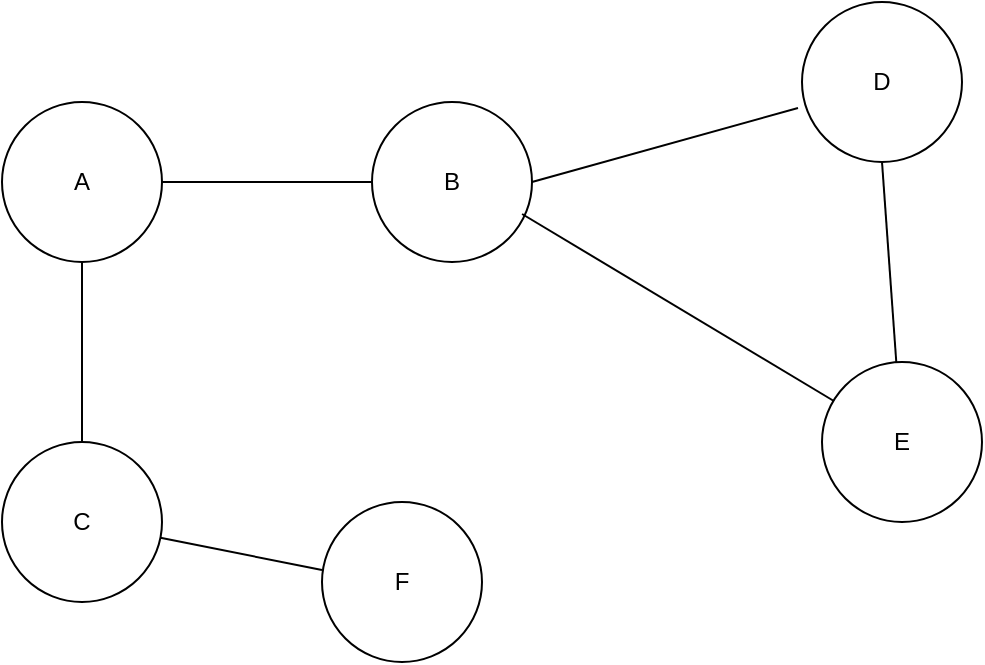 <mxfile version="20.3.0" type="device" pages="2"><diagram id="IUo0Qvbard9N0n3iN0oN" name="Page-1"><mxGraphModel dx="914" dy="672" grid="1" gridSize="10" guides="1" tooltips="1" connect="1" arrows="1" fold="1" page="1" pageScale="1" pageWidth="850" pageHeight="1100" math="0" shadow="0"><root><mxCell id="0"/><mxCell id="1" parent="0"/><mxCell id="gPFapEOIlc4OszVSimRJ-1" value="A" style="ellipse;whiteSpace=wrap;html=1;aspect=fixed;" vertex="1" parent="1"><mxGeometry x="160" y="170" width="80" height="80" as="geometry"/></mxCell><mxCell id="gPFapEOIlc4OszVSimRJ-2" value="B" style="ellipse;whiteSpace=wrap;html=1;aspect=fixed;" vertex="1" parent="1"><mxGeometry x="345" y="170" width="80" height="80" as="geometry"/></mxCell><mxCell id="gPFapEOIlc4OszVSimRJ-3" value="" style="endArrow=none;html=1;rounded=0;" edge="1" parent="1" source="gPFapEOIlc4OszVSimRJ-1" target="gPFapEOIlc4OszVSimRJ-2"><mxGeometry width="50" height="50" relative="1" as="geometry"><mxPoint x="400" y="400" as="sourcePoint"/><mxPoint x="450" y="350" as="targetPoint"/></mxGeometry></mxCell><mxCell id="gPFapEOIlc4OszVSimRJ-4" value="C" style="ellipse;whiteSpace=wrap;html=1;aspect=fixed;" vertex="1" parent="1"><mxGeometry x="160" y="340" width="80" height="80" as="geometry"/></mxCell><mxCell id="gPFapEOIlc4OszVSimRJ-5" value="" style="endArrow=none;html=1;rounded=0;" edge="1" parent="1" source="gPFapEOIlc4OszVSimRJ-4" target="gPFapEOIlc4OszVSimRJ-1"><mxGeometry width="50" height="50" relative="1" as="geometry"><mxPoint x="400" y="400" as="sourcePoint"/><mxPoint x="450" y="350" as="targetPoint"/></mxGeometry></mxCell><mxCell id="gPFapEOIlc4OszVSimRJ-6" value="D" style="ellipse;whiteSpace=wrap;html=1;aspect=fixed;" vertex="1" parent="1"><mxGeometry x="560" y="120" width="80" height="80" as="geometry"/></mxCell><mxCell id="gPFapEOIlc4OszVSimRJ-7" value="E" style="ellipse;whiteSpace=wrap;html=1;aspect=fixed;" vertex="1" parent="1"><mxGeometry x="570" y="300" width="80" height="80" as="geometry"/></mxCell><mxCell id="gPFapEOIlc4OszVSimRJ-8" value="" style="endArrow=none;html=1;rounded=0;entryX=-0.025;entryY=0.663;entryDx=0;entryDy=0;entryPerimeter=0;exitX=1;exitY=0.5;exitDx=0;exitDy=0;" edge="1" parent="1" source="gPFapEOIlc4OszVSimRJ-2" target="gPFapEOIlc4OszVSimRJ-6"><mxGeometry width="50" height="50" relative="1" as="geometry"><mxPoint x="400" y="400" as="sourcePoint"/><mxPoint x="450" y="350" as="targetPoint"/></mxGeometry></mxCell><mxCell id="gPFapEOIlc4OszVSimRJ-9" value="" style="endArrow=none;html=1;rounded=0;exitX=0.938;exitY=0.7;exitDx=0;exitDy=0;exitPerimeter=0;" edge="1" parent="1" source="gPFapEOIlc4OszVSimRJ-2" target="gPFapEOIlc4OszVSimRJ-7"><mxGeometry width="50" height="50" relative="1" as="geometry"><mxPoint x="400" y="400" as="sourcePoint"/><mxPoint x="450" y="350" as="targetPoint"/></mxGeometry></mxCell><mxCell id="gPFapEOIlc4OszVSimRJ-10" value="F" style="ellipse;whiteSpace=wrap;html=1;aspect=fixed;" vertex="1" parent="1"><mxGeometry x="320" y="370" width="80" height="80" as="geometry"/></mxCell><mxCell id="gPFapEOIlc4OszVSimRJ-11" value="" style="endArrow=none;html=1;rounded=0;exitX=0;exitY=0.425;exitDx=0;exitDy=0;exitPerimeter=0;" edge="1" parent="1" source="gPFapEOIlc4OszVSimRJ-10" target="gPFapEOIlc4OszVSimRJ-4"><mxGeometry width="50" height="50" relative="1" as="geometry"><mxPoint x="400" y="400" as="sourcePoint"/><mxPoint x="450" y="350" as="targetPoint"/></mxGeometry></mxCell><mxCell id="gPFapEOIlc4OszVSimRJ-12" value="" style="endArrow=none;html=1;rounded=0;entryX=0.5;entryY=1;entryDx=0;entryDy=0;" edge="1" parent="1" source="gPFapEOIlc4OszVSimRJ-7" target="gPFapEOIlc4OszVSimRJ-6"><mxGeometry width="50" height="50" relative="1" as="geometry"><mxPoint x="400" y="400" as="sourcePoint"/><mxPoint x="450" y="350" as="targetPoint"/></mxGeometry></mxCell></root></mxGraphModel></diagram><diagram name="MST" id="FiRw0koJGejo7JA4TD5_"><mxGraphModel dx="914" dy="672" grid="1" gridSize="10" guides="1" tooltips="1" connect="1" arrows="1" fold="1" page="1" pageScale="1" pageWidth="850" pageHeight="1100" math="0" shadow="0"><root><mxCell id="eJd25iZ-OKLz2rF68Efs-0"/><mxCell id="eJd25iZ-OKLz2rF68Efs-1" parent="eJd25iZ-OKLz2rF68Efs-0"/><mxCell id="eJd25iZ-OKLz2rF68Efs-2" value="A" style="ellipse;whiteSpace=wrap;html=1;aspect=fixed;" vertex="1" parent="eJd25iZ-OKLz2rF68Efs-1"><mxGeometry x="160" y="170" width="80" height="80" as="geometry"/></mxCell><mxCell id="eJd25iZ-OKLz2rF68Efs-3" value="B" style="ellipse;whiteSpace=wrap;html=1;aspect=fixed;" vertex="1" parent="eJd25iZ-OKLz2rF68Efs-1"><mxGeometry x="345" y="170" width="80" height="80" as="geometry"/></mxCell><mxCell id="eJd25iZ-OKLz2rF68Efs-4" value="" style="endArrow=none;html=1;rounded=0;" edge="1" parent="eJd25iZ-OKLz2rF68Efs-1" source="eJd25iZ-OKLz2rF68Efs-2" target="eJd25iZ-OKLz2rF68Efs-3"><mxGeometry width="50" height="50" relative="1" as="geometry"><mxPoint x="400" y="400" as="sourcePoint"/><mxPoint x="450" y="350" as="targetPoint"/></mxGeometry></mxCell><mxCell id="eJd25iZ-OKLz2rF68Efs-5" value="C" style="ellipse;whiteSpace=wrap;html=1;aspect=fixed;" vertex="1" parent="eJd25iZ-OKLz2rF68Efs-1"><mxGeometry x="160" y="340" width="80" height="80" as="geometry"/></mxCell><mxCell id="eJd25iZ-OKLz2rF68Efs-6" value="" style="endArrow=none;html=1;rounded=0;" edge="1" parent="eJd25iZ-OKLz2rF68Efs-1" source="eJd25iZ-OKLz2rF68Efs-5" target="eJd25iZ-OKLz2rF68Efs-2"><mxGeometry width="50" height="50" relative="1" as="geometry"><mxPoint x="400" y="400" as="sourcePoint"/><mxPoint x="450" y="350" as="targetPoint"/></mxGeometry></mxCell><mxCell id="eJd25iZ-OKLz2rF68Efs-7" value="D" style="ellipse;whiteSpace=wrap;html=1;aspect=fixed;" vertex="1" parent="eJd25iZ-OKLz2rF68Efs-1"><mxGeometry x="560" y="120" width="80" height="80" as="geometry"/></mxCell><mxCell id="eJd25iZ-OKLz2rF68Efs-8" value="E" style="ellipse;whiteSpace=wrap;html=1;aspect=fixed;" vertex="1" parent="eJd25iZ-OKLz2rF68Efs-1"><mxGeometry x="570" y="300" width="80" height="80" as="geometry"/></mxCell><mxCell id="eJd25iZ-OKLz2rF68Efs-9" value="" style="endArrow=none;html=1;rounded=0;entryX=-0.025;entryY=0.663;entryDx=0;entryDy=0;entryPerimeter=0;exitX=1;exitY=0.5;exitDx=0;exitDy=0;" edge="1" parent="eJd25iZ-OKLz2rF68Efs-1" source="eJd25iZ-OKLz2rF68Efs-3" target="eJd25iZ-OKLz2rF68Efs-7"><mxGeometry width="50" height="50" relative="1" as="geometry"><mxPoint x="400" y="400" as="sourcePoint"/><mxPoint x="450" y="350" as="targetPoint"/></mxGeometry></mxCell><mxCell id="eJd25iZ-OKLz2rF68Efs-10" value="" style="endArrow=none;html=1;rounded=0;exitX=0.938;exitY=0.7;exitDx=0;exitDy=0;exitPerimeter=0;" edge="1" parent="eJd25iZ-OKLz2rF68Efs-1" source="eJd25iZ-OKLz2rF68Efs-3" target="eJd25iZ-OKLz2rF68Efs-8"><mxGeometry width="50" height="50" relative="1" as="geometry"><mxPoint x="400" y="400" as="sourcePoint"/><mxPoint x="450" y="350" as="targetPoint"/></mxGeometry></mxCell><mxCell id="eJd25iZ-OKLz2rF68Efs-11" value="F" style="ellipse;whiteSpace=wrap;html=1;aspect=fixed;" vertex="1" parent="eJd25iZ-OKLz2rF68Efs-1"><mxGeometry x="320" y="370" width="80" height="80" as="geometry"/></mxCell><mxCell id="eJd25iZ-OKLz2rF68Efs-12" value="" style="endArrow=none;html=1;rounded=0;exitX=0;exitY=0.425;exitDx=0;exitDy=0;exitPerimeter=0;" edge="1" parent="eJd25iZ-OKLz2rF68Efs-1" source="eJd25iZ-OKLz2rF68Efs-11" target="eJd25iZ-OKLz2rF68Efs-5"><mxGeometry width="50" height="50" relative="1" as="geometry"><mxPoint x="400" y="400" as="sourcePoint"/><mxPoint x="450" y="350" as="targetPoint"/></mxGeometry></mxCell><mxCell id="eJd25iZ-OKLz2rF68Efs-13" value="" style="endArrow=none;html=1;rounded=0;entryX=0.5;entryY=1;entryDx=0;entryDy=0;" edge="1" parent="eJd25iZ-OKLz2rF68Efs-1" source="eJd25iZ-OKLz2rF68Efs-8" target="eJd25iZ-OKLz2rF68Efs-7"><mxGeometry width="50" height="50" relative="1" as="geometry"><mxPoint x="400" y="400" as="sourcePoint"/><mxPoint x="450" y="350" as="targetPoint"/></mxGeometry></mxCell><mxCell id="BXPJqnobrQgwHKptNvJ2-0" value="5" style="text;html=1;strokeColor=none;fillColor=none;align=center;verticalAlign=middle;whiteSpace=wrap;rounded=0;" vertex="1" parent="eJd25iZ-OKLz2rF68Efs-1"><mxGeometry x="260" y="170" width="60" height="30" as="geometry"/></mxCell><mxCell id="BXPJqnobrQgwHKptNvJ2-1" value="1" style="text;html=1;strokeColor=none;fillColor=none;align=center;verticalAlign=middle;whiteSpace=wrap;rounded=0;" vertex="1" parent="eJd25iZ-OKLz2rF68Efs-1"><mxGeometry x="150" y="270" width="60" height="30" as="geometry"/></mxCell><mxCell id="BXPJqnobrQgwHKptNvJ2-2" value="9" style="text;html=1;strokeColor=none;fillColor=none;align=center;verticalAlign=middle;whiteSpace=wrap;rounded=0;" vertex="1" parent="eJd25iZ-OKLz2rF68Efs-1"><mxGeometry x="450" y="160" width="60" height="30" as="geometry"/></mxCell><mxCell id="BXPJqnobrQgwHKptNvJ2-3" value="6" style="text;html=1;strokeColor=none;fillColor=none;align=center;verticalAlign=middle;whiteSpace=wrap;rounded=0;" vertex="1" parent="eJd25iZ-OKLz2rF68Efs-1"><mxGeometry x="450" y="280" width="60" height="30" as="geometry"/></mxCell><mxCell id="BXPJqnobrQgwHKptNvJ2-4" value="3" style="text;html=1;strokeColor=none;fillColor=none;align=center;verticalAlign=middle;whiteSpace=wrap;rounded=0;" vertex="1" parent="eJd25iZ-OKLz2rF68Efs-1"><mxGeometry x="230" y="420" width="60" height="30" as="geometry"/></mxCell><mxCell id="BXPJqnobrQgwHKptNvJ2-5" value="2" style="text;html=1;strokeColor=none;fillColor=none;align=center;verticalAlign=middle;whiteSpace=wrap;rounded=0;" vertex="1" parent="eJd25iZ-OKLz2rF68Efs-1"><mxGeometry x="590" y="220" width="60" height="30" as="geometry"/></mxCell></root></mxGraphModel></diagram></mxfile>